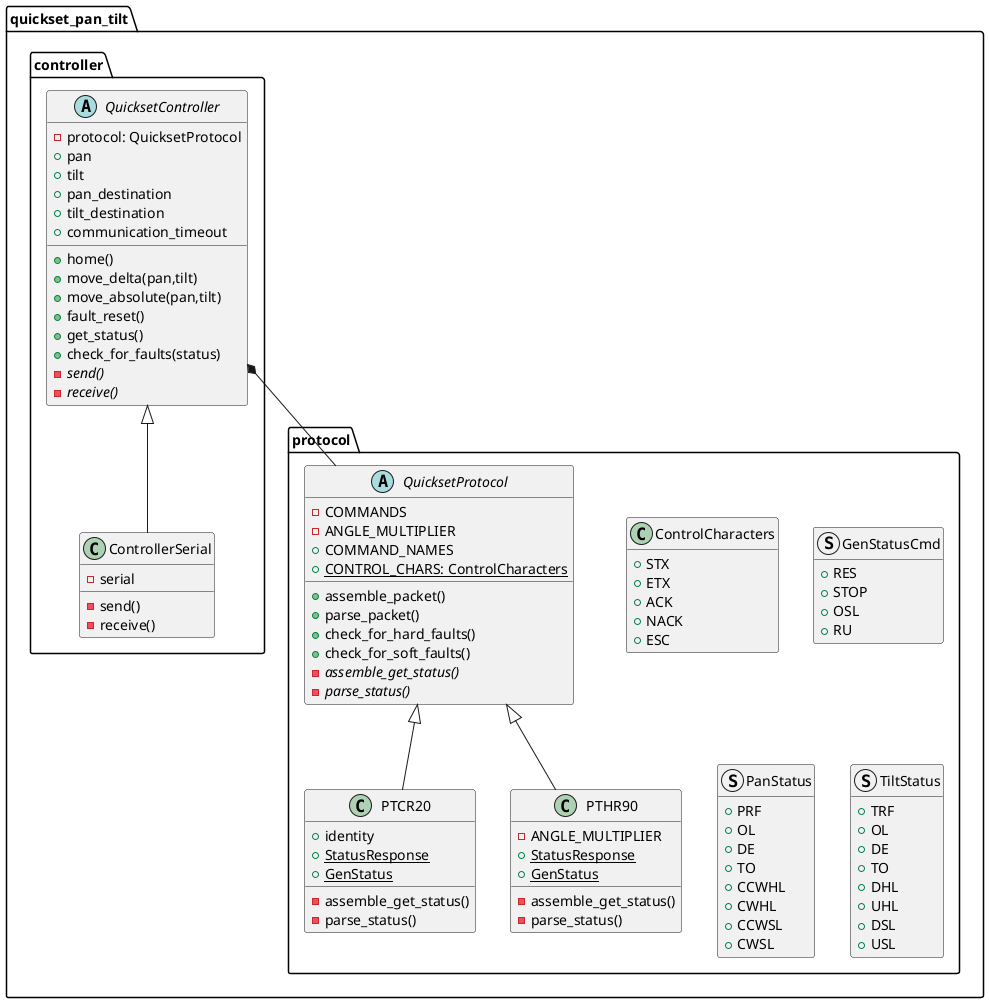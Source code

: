 @startuml quickset_pan_tilt
!pragma useIntermediatePackages false

hide empty methods

abstract class quickset_pan_tilt.controller.QuicksetController {
  -protocol: QuicksetProtocol
  +pan
  +tilt
  +pan_destination
  +tilt_destination
  +communication_timeout

  +home()
  +move_delta(pan,tilt)
  +move_absolute(pan,tilt)
  +fault_reset()
  +get_status()
  +check_for_faults(status)
  ' -execute_move_command(cmd, *args)
  ' -set_pan_tilt_coordinate_properties(status)
  ' -wait_for_initizliation()
  -{abstract} send()
  -{abstract} receive()
}

class quickset_pan_tilt.controller.ControllerSerial {
  -serial
  -send()
  -receive()
}

class quickset_pan_tilt.protocol.ControlCharacters {
  +STX
  +ETX
  +ACK
  +NACK
  +ESC
}
abstract class quickset_pan_tilt.protocol.QuicksetProtocol {
  -COMMANDS
  -ANGLE_MULTIPLIER
  +COMMAND_NAMES
  +{static} CONTROL_CHARS: ControlCharacters

  +assemble_packet()
  +parse_packet()
  +check_for_hard_faults()
  +check_for_soft_faults()
  -{abstract} assemble_get_status()
  -{abstract} parse_status()
  ' -{static} int_to_bytes()
  ' -{static} bytes_to_int()
  ' -{static} compute_lrc()
  ' -{static} escape_control_chars()
  ' -{static} insert_escape_sequence()
  ' -{static} remove_escape_sequence()
  ' -assemble_cmd_data_lrc()
  ' -add_identity_byte()
  ' -remove_identity_byte()
  ' -assemble_fault_reset()
  ' -assemble_get_communication_timeout()
  ' -assemble_set_communication_timeout()
  ' -parse_communication_timeout()
  ' -assemble_move_to_entered()
  ' -assemble_move_to_delta()

}

class quickset_pan_tilt.protocol.PTCR20 {
  +identity
  +{static}StatusResponse
  +{static}GenStatus
  -assemble_get_status()
  -parse_status()
  ' -add_identity_byte()
  ' -remove_identity_byte()
}
class quickset_pan_tilt.protocol.PTHR90 {
  -ANGLE_MULTIPLIER
  +{static}StatusResponse
  +{static}GenStatus
  -assemble_get_status()
  -parse_status()
}

struct quickset_pan_tilt.protocol.GenStatusCmd {
  +RES
  +STOP
  +OSL
  +RU
}

struct quickset_pan_tilt.protocol.PanStatus {
  +PRF
  +OL
  +DE
  +TO
  +CCWHL
  +CWHL
  +CCWSL
  +CWSL
}

struct quickset_pan_tilt.protocol.TiltStatus {
  +TRF
  +OL
  +DE
  +TO
  +DHL
  +UHL
  +DSL
  +USL
}


quickset_pan_tilt.controller.QuicksetController <|-- quickset_pan_tilt.controller.ControllerSerial
quickset_pan_tilt.controller.QuicksetController *-- quickset_pan_tilt.protocol.QuicksetProtocol
quickset_pan_tilt.protocol.QuicksetProtocol <|-- quickset_pan_tilt.protocol.PTCR20
quickset_pan_tilt.protocol.QuicksetProtocol <|-- quickset_pan_tilt.protocol.PTHR90
@enduml

